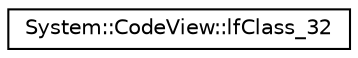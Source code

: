 digraph G
{
  edge [fontname="Helvetica",fontsize="10",labelfontname="Helvetica",labelfontsize="10"];
  node [fontname="Helvetica",fontsize="10",shape=record];
  rankdir="LR";
  Node1 [label="System::CodeView::lfClass_32",height=0.2,width=0.4,color="black", fillcolor="white", style="filled",URL="$struct_system_1_1_code_view_1_1lf_class__32.html"];
}
